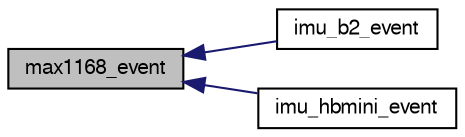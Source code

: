 digraph "max1168_event"
{
  edge [fontname="FreeSans",fontsize="10",labelfontname="FreeSans",labelfontsize="10"];
  node [fontname="FreeSans",fontsize="10",shape=record];
  rankdir="LR";
  Node1 [label="max1168_event",height=0.2,width=0.4,color="black", fillcolor="grey75", style="filled", fontcolor="black"];
  Node1 -> Node2 [dir="back",color="midnightblue",fontsize="10",style="solid",fontname="FreeSans"];
  Node2 [label="imu_b2_event",height=0.2,width=0.4,color="black", fillcolor="white", style="filled",URL="$imu__b2_8h.html#ade46fe011019a8bae5cb916f34c03f9b"];
  Node1 -> Node3 [dir="back",color="midnightblue",fontsize="10",style="solid",fontname="FreeSans"];
  Node3 [label="imu_hbmini_event",height=0.2,width=0.4,color="black", fillcolor="white", style="filled",URL="$imu__hbmini_8h.html#a5b9ae3abc04f091d942553dc17b589c8"];
}
